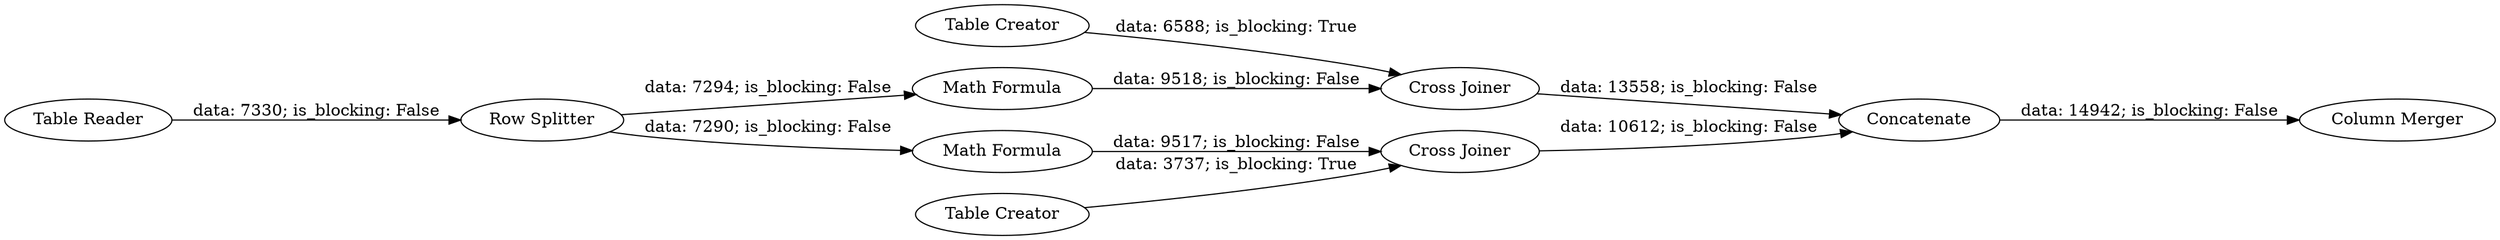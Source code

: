 digraph {
	"7392757912618724871_9" [label=Concatenate]
	"7392757912618724871_3" [label="Math Formula"]
	"7392757912618724871_2" [label="Row Splitter"]
	"7392757912618724871_8" [label="Cross Joiner"]
	"7392757912618724871_10" [label="Column Merger"]
	"7392757912618724871_6" [label="Math Formula"]
	"7392757912618724871_5" [label="Cross Joiner"]
	"7392757912618724871_7" [label="Table Creator"]
	"7392757912618724871_1" [label="Table Reader"]
	"7392757912618724871_4" [label="Table Creator"]
	"7392757912618724871_1" -> "7392757912618724871_2" [label="data: 7330; is_blocking: False"]
	"7392757912618724871_7" -> "7392757912618724871_8" [label="data: 3737; is_blocking: True"]
	"7392757912618724871_8" -> "7392757912618724871_9" [label="data: 10612; is_blocking: False"]
	"7392757912618724871_4" -> "7392757912618724871_5" [label="data: 6588; is_blocking: True"]
	"7392757912618724871_3" -> "7392757912618724871_5" [label="data: 9518; is_blocking: False"]
	"7392757912618724871_5" -> "7392757912618724871_9" [label="data: 13558; is_blocking: False"]
	"7392757912618724871_6" -> "7392757912618724871_8" [label="data: 9517; is_blocking: False"]
	"7392757912618724871_2" -> "7392757912618724871_6" [label="data: 7290; is_blocking: False"]
	"7392757912618724871_2" -> "7392757912618724871_3" [label="data: 7294; is_blocking: False"]
	"7392757912618724871_9" -> "7392757912618724871_10" [label="data: 14942; is_blocking: False"]
	rankdir=LR
}

